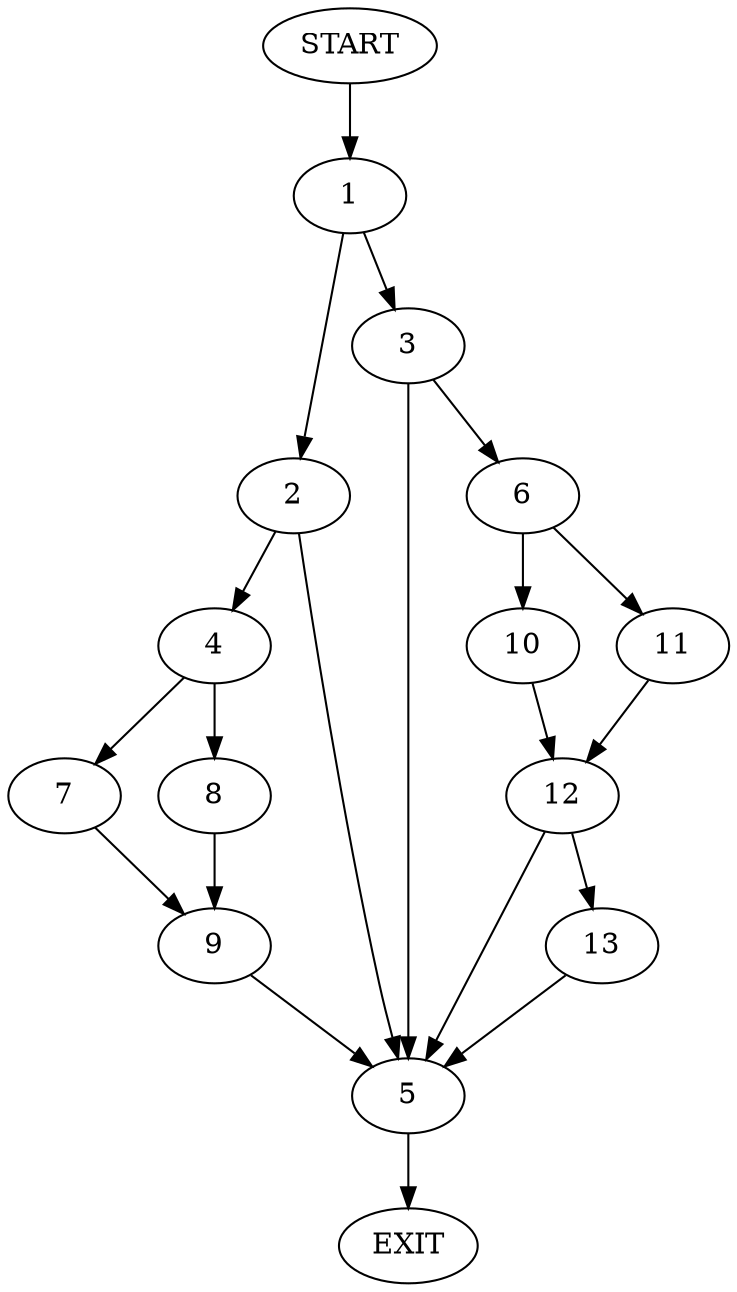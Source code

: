 digraph {
0 [label="START"]
14 [label="EXIT"]
0 -> 1
1 -> 2
1 -> 3
2 -> 4
2 -> 5
3 -> 6
3 -> 5
4 -> 7
4 -> 8
5 -> 14
8 -> 9
7 -> 9
9 -> 5
6 -> 10
6 -> 11
10 -> 12
11 -> 12
12 -> 13
12 -> 5
13 -> 5
}
